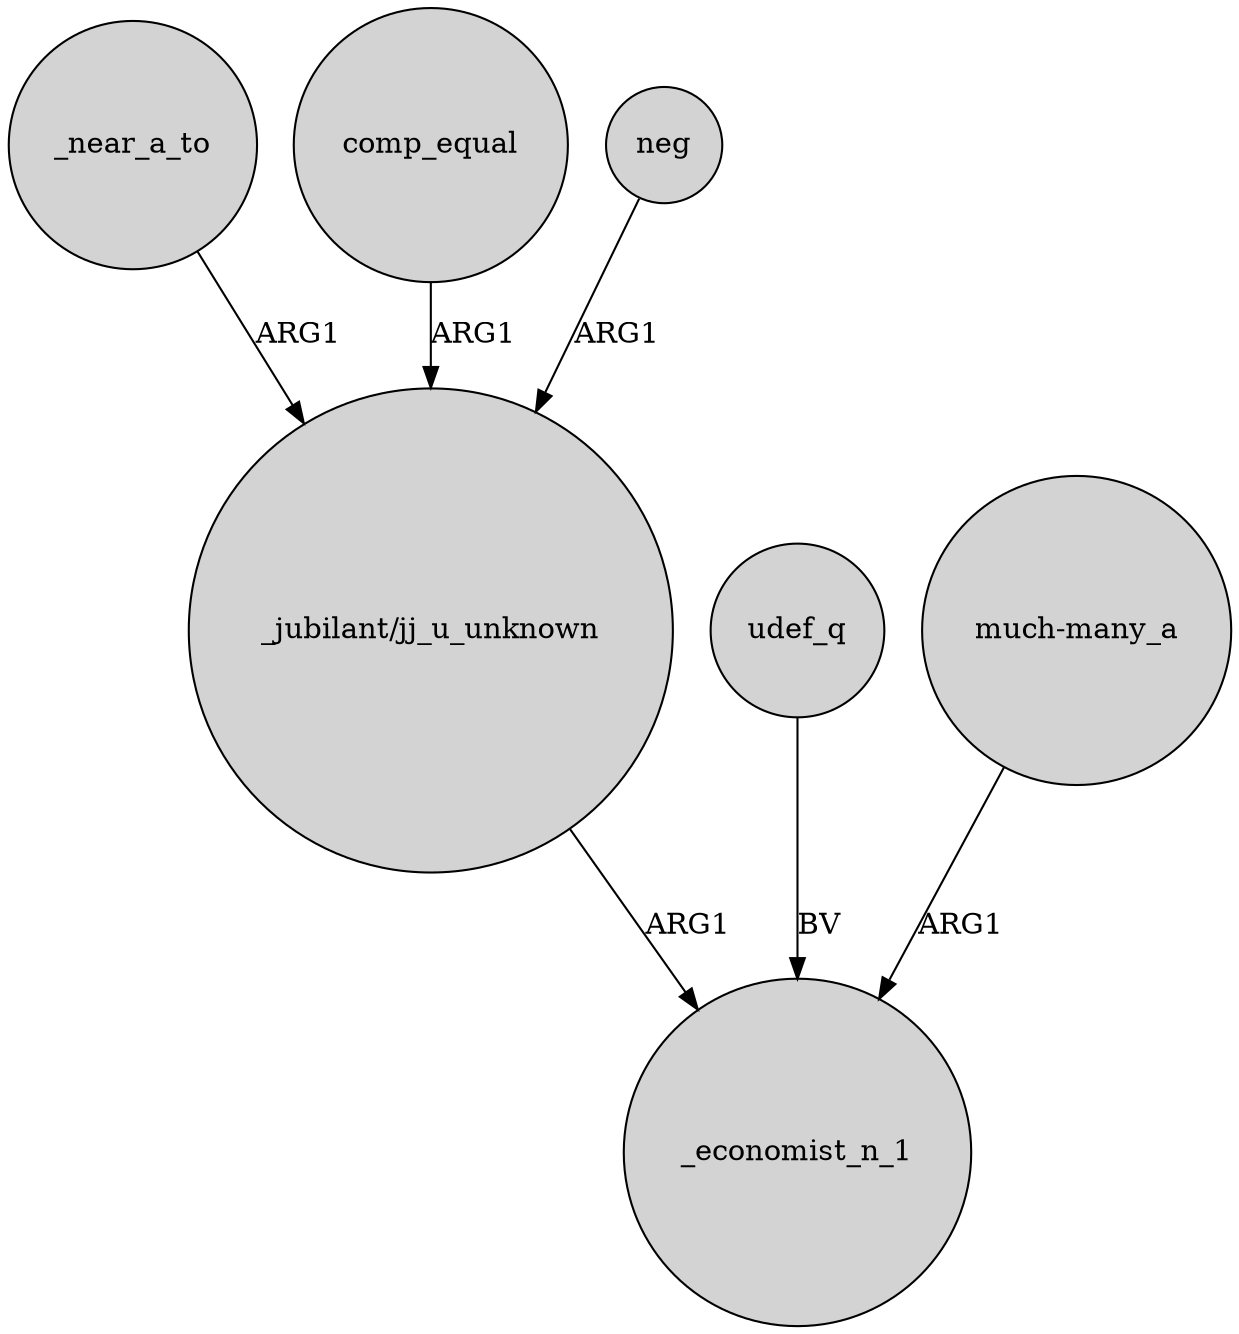 digraph {
	node [shape=circle style=filled]
	_near_a_to -> "_jubilant/jj_u_unknown" [label=ARG1]
	udef_q -> _economist_n_1 [label=BV]
	comp_equal -> "_jubilant/jj_u_unknown" [label=ARG1]
	neg -> "_jubilant/jj_u_unknown" [label=ARG1]
	"much-many_a" -> _economist_n_1 [label=ARG1]
	"_jubilant/jj_u_unknown" -> _economist_n_1 [label=ARG1]
}
